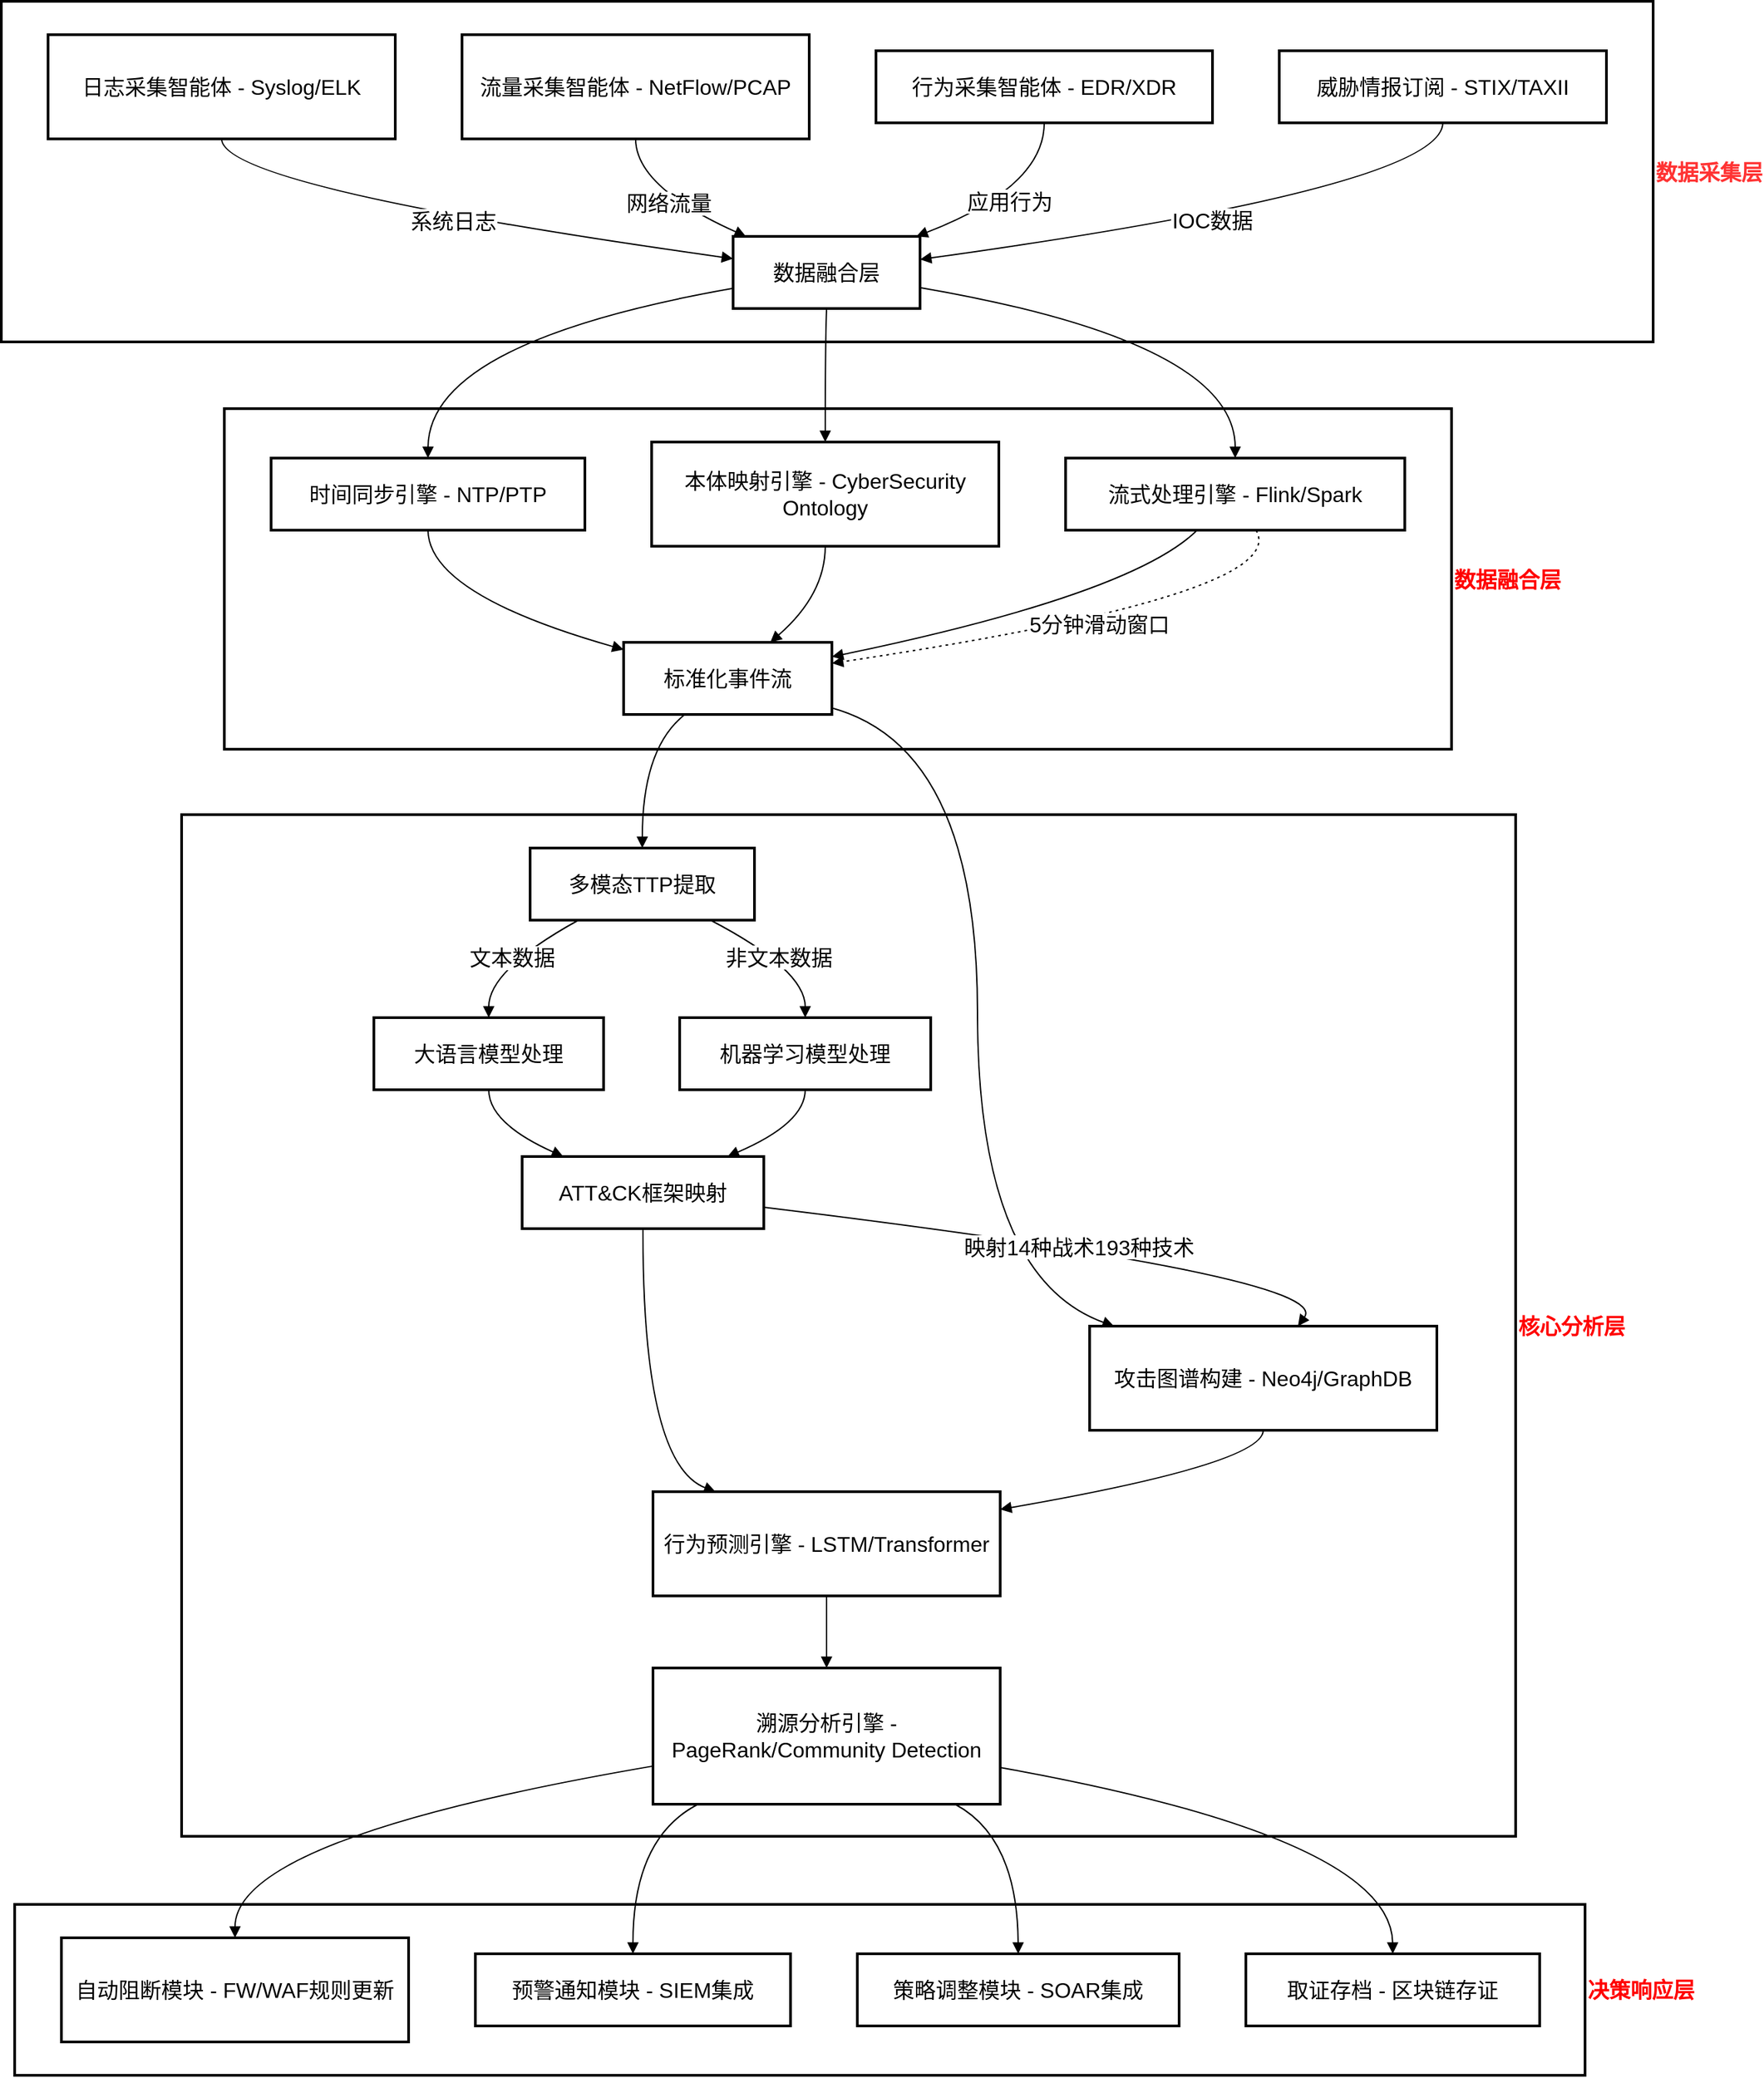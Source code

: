 <mxfile version="26.2.12">
  <diagram name="第 1 页" id="VcLkl0DjtwfKfGCXOayo">
    <mxGraphModel dx="1813" dy="1297" grid="1" gridSize="10" guides="1" tooltips="1" connect="1" arrows="1" fold="1" page="1" pageScale="1" pageWidth="827" pageHeight="1169" math="0" shadow="0">
      <root>
        <mxCell id="0" />
        <mxCell id="1" parent="0" />
        <mxCell id="5BGThOlsVbfI0CAh1rRV-2" value="决策响应层" style="whiteSpace=wrap;strokeWidth=2;fontSize=16;fontStyle=1;fontColor=#FF0000;labelPosition=right;verticalLabelPosition=middle;align=left;verticalAlign=middle;" vertex="1" parent="1">
          <mxGeometry x="30" y="1445" width="1176" height="128" as="geometry" />
        </mxCell>
        <mxCell id="5BGThOlsVbfI0CAh1rRV-3" value="核心分析层" style="whiteSpace=wrap;strokeWidth=2;fontSize=16;fontStyle=1;fontColor=#FF0000;labelPosition=right;verticalLabelPosition=middle;align=left;verticalAlign=middle;" vertex="1" parent="1">
          <mxGeometry x="155" y="629" width="999" height="765" as="geometry" />
        </mxCell>
        <mxCell id="5BGThOlsVbfI0CAh1rRV-4" value="数据融合层" style="whiteSpace=wrap;strokeWidth=2;fontSize=16;fontStyle=1;labelPosition=right;verticalLabelPosition=middle;align=left;verticalAlign=middle;fontColor=#FF0000;" vertex="1" parent="1">
          <mxGeometry x="187" y="325" width="919" height="255" as="geometry" />
        </mxCell>
        <mxCell id="5BGThOlsVbfI0CAh1rRV-5" value="数据采集层" style="whiteSpace=wrap;strokeWidth=2;fontSize=16;fontStyle=1;fontColor=#FF3333;labelPosition=right;verticalLabelPosition=middle;align=left;verticalAlign=middle;" vertex="1" parent="1">
          <mxGeometry x="20" y="20" width="1237" height="255" as="geometry" />
        </mxCell>
        <mxCell id="5BGThOlsVbfI0CAh1rRV-6" value="日志采集智能体 - Syslog/ELK" style="whiteSpace=wrap;strokeWidth=2;fontSize=16;" vertex="1" parent="1">
          <mxGeometry x="55" y="45" width="260" height="78" as="geometry" />
        </mxCell>
        <mxCell id="5BGThOlsVbfI0CAh1rRV-7" value="数据融合层" style="whiteSpace=wrap;strokeWidth=2;fontSize=16;" vertex="1" parent="1">
          <mxGeometry x="568" y="196" width="140" height="54" as="geometry" />
        </mxCell>
        <mxCell id="5BGThOlsVbfI0CAh1rRV-8" value="流量采集智能体 - NetFlow/PCAP" style="whiteSpace=wrap;strokeWidth=2;fontSize=16;" vertex="1" parent="1">
          <mxGeometry x="365" y="45" width="260" height="78" as="geometry" />
        </mxCell>
        <mxCell id="5BGThOlsVbfI0CAh1rRV-9" value="行为采集智能体 - EDR/XDR" style="whiteSpace=wrap;strokeWidth=2;fontSize=16;" vertex="1" parent="1">
          <mxGeometry x="675" y="57" width="252" height="54" as="geometry" />
        </mxCell>
        <mxCell id="5BGThOlsVbfI0CAh1rRV-10" value="威胁情报订阅 - STIX/TAXII" style="whiteSpace=wrap;strokeWidth=2;fontSize=16;" vertex="1" parent="1">
          <mxGeometry x="977" y="57" width="245" height="54" as="geometry" />
        </mxCell>
        <mxCell id="5BGThOlsVbfI0CAh1rRV-11" value="时间同步引擎 - NTP/PTP" style="whiteSpace=wrap;strokeWidth=2;fontSize=16;" vertex="1" parent="1">
          <mxGeometry x="222" y="362" width="235" height="54" as="geometry" />
        </mxCell>
        <mxCell id="5BGThOlsVbfI0CAh1rRV-12" value="本体映射引擎 - CyberSecurity Ontology" style="whiteSpace=wrap;strokeWidth=2;fontSize=16;" vertex="1" parent="1">
          <mxGeometry x="507" y="350" width="260" height="78" as="geometry" />
        </mxCell>
        <mxCell id="5BGThOlsVbfI0CAh1rRV-13" value="流式处理引擎 - Flink/Spark" style="whiteSpace=wrap;strokeWidth=2;fontSize=16;" vertex="1" parent="1">
          <mxGeometry x="817" y="362" width="254" height="54" as="geometry" />
        </mxCell>
        <mxCell id="5BGThOlsVbfI0CAh1rRV-14" value="标准化事件流" style="whiteSpace=wrap;strokeWidth=2;fontSize=16;" vertex="1" parent="1">
          <mxGeometry x="486" y="500" width="156" height="54" as="geometry" />
        </mxCell>
        <mxCell id="5BGThOlsVbfI0CAh1rRV-15" value="多模态TTP提取" style="whiteSpace=wrap;strokeWidth=2;fontSize=16;" vertex="1" parent="1">
          <mxGeometry x="416" y="654" width="168" height="54" as="geometry" />
        </mxCell>
        <mxCell id="5BGThOlsVbfI0CAh1rRV-16" value="大语言模型处理" style="whiteSpace=wrap;strokeWidth=2;fontSize=16;" vertex="1" parent="1">
          <mxGeometry x="299" y="781" width="172" height="54" as="geometry" />
        </mxCell>
        <mxCell id="5BGThOlsVbfI0CAh1rRV-17" value="机器学习模型处理" style="whiteSpace=wrap;strokeWidth=2;fontSize=16;" vertex="1" parent="1">
          <mxGeometry x="528" y="781" width="188" height="54" as="geometry" />
        </mxCell>
        <mxCell id="5BGThOlsVbfI0CAh1rRV-18" value="ATT&amp;CK框架映射" style="whiteSpace=wrap;strokeWidth=2;fontSize=16;" vertex="1" parent="1">
          <mxGeometry x="410" y="885" width="181" height="54" as="geometry" />
        </mxCell>
        <mxCell id="5BGThOlsVbfI0CAh1rRV-19" value="攻击图谱构建 - Neo4j/GraphDB" style="whiteSpace=wrap;strokeWidth=2;fontSize=16;" vertex="1" parent="1">
          <mxGeometry x="835" y="1012" width="260" height="78" as="geometry" />
        </mxCell>
        <mxCell id="5BGThOlsVbfI0CAh1rRV-20" value="行为预测引擎 - LSTM/Transformer" style="whiteSpace=wrap;strokeWidth=2;fontSize=16;" vertex="1" parent="1">
          <mxGeometry x="508" y="1136" width="260" height="78" as="geometry" />
        </mxCell>
        <mxCell id="5BGThOlsVbfI0CAh1rRV-21" value="溯源分析引擎 - PageRank/Community Detection" style="whiteSpace=wrap;strokeWidth=2;fontSize=16;" vertex="1" parent="1">
          <mxGeometry x="508" y="1268" width="260" height="102" as="geometry" />
        </mxCell>
        <mxCell id="5BGThOlsVbfI0CAh1rRV-22" value="自动阻断模块 - FW/WAF规则更新" style="whiteSpace=wrap;strokeWidth=2;fontSize=16;" vertex="1" parent="1">
          <mxGeometry x="65" y="1470" width="260" height="78" as="geometry" />
        </mxCell>
        <mxCell id="5BGThOlsVbfI0CAh1rRV-23" value="预警通知模块 - SIEM集成" style="whiteSpace=wrap;strokeWidth=2;fontSize=16;" vertex="1" parent="1">
          <mxGeometry x="375" y="1482" width="236" height="54" as="geometry" />
        </mxCell>
        <mxCell id="5BGThOlsVbfI0CAh1rRV-24" value="策略调整模块 - SOAR集成" style="whiteSpace=wrap;strokeWidth=2;fontSize=16;" vertex="1" parent="1">
          <mxGeometry x="661" y="1482" width="241" height="54" as="geometry" />
        </mxCell>
        <mxCell id="5BGThOlsVbfI0CAh1rRV-25" value="取证存档 - 区块链存证" style="whiteSpace=wrap;strokeWidth=2;fontSize=16;" vertex="1" parent="1">
          <mxGeometry x="952" y="1482" width="220" height="54" as="geometry" />
        </mxCell>
        <mxCell id="5BGThOlsVbfI0CAh1rRV-30" value="系统日志" style="curved=1;startArrow=none;endArrow=block;exitX=0.5;exitY=1;entryX=0;entryY=0.31;rounded=0;fontSize=16;" edge="1" parent="1" source="5BGThOlsVbfI0CAh1rRV-6" target="5BGThOlsVbfI0CAh1rRV-7">
          <mxGeometry relative="1" as="geometry">
            <Array as="points">
              <mxPoint x="185" y="159" />
            </Array>
          </mxGeometry>
        </mxCell>
        <mxCell id="5BGThOlsVbfI0CAh1rRV-31" value="网络流量" style="curved=1;startArrow=none;endArrow=block;exitX=0.5;exitY=1;entryX=0.06;entryY=-0.01;rounded=0;fontSize=16;" edge="1" parent="1" source="5BGThOlsVbfI0CAh1rRV-8" target="5BGThOlsVbfI0CAh1rRV-7">
          <mxGeometry relative="1" as="geometry">
            <Array as="points">
              <mxPoint x="495" y="159" />
            </Array>
          </mxGeometry>
        </mxCell>
        <mxCell id="5BGThOlsVbfI0CAh1rRV-32" value="应用行为" style="curved=1;startArrow=none;endArrow=block;exitX=0.5;exitY=1;entryX=0.99;entryY=-0.01;rounded=0;fontSize=16;" edge="1" parent="1" source="5BGThOlsVbfI0CAh1rRV-9" target="5BGThOlsVbfI0CAh1rRV-7">
          <mxGeometry relative="1" as="geometry">
            <Array as="points">
              <mxPoint x="801" y="159" />
            </Array>
          </mxGeometry>
        </mxCell>
        <mxCell id="5BGThOlsVbfI0CAh1rRV-33" value="IOC数据" style="curved=1;startArrow=none;endArrow=block;exitX=0.5;exitY=1;entryX=1;entryY=0.32;rounded=0;fontSize=16;" edge="1" parent="1" source="5BGThOlsVbfI0CAh1rRV-10" target="5BGThOlsVbfI0CAh1rRV-7">
          <mxGeometry relative="1" as="geometry">
            <Array as="points">
              <mxPoint x="1099" y="159" />
            </Array>
          </mxGeometry>
        </mxCell>
        <mxCell id="5BGThOlsVbfI0CAh1rRV-34" value="" style="curved=1;startArrow=none;endArrow=block;exitX=0;exitY=0.72;entryX=0.5;entryY=-0.01;rounded=0;fontSize=16;" edge="1" parent="1" source="5BGThOlsVbfI0CAh1rRV-7" target="5BGThOlsVbfI0CAh1rRV-11">
          <mxGeometry relative="1" as="geometry">
            <Array as="points">
              <mxPoint x="340" y="275" />
            </Array>
          </mxGeometry>
        </mxCell>
        <mxCell id="5BGThOlsVbfI0CAh1rRV-35" value="" style="curved=1;startArrow=none;endArrow=block;exitX=0.5;exitY=0.99;entryX=0.5;entryY=0;rounded=0;fontSize=16;" edge="1" parent="1" source="5BGThOlsVbfI0CAh1rRV-7" target="5BGThOlsVbfI0CAh1rRV-12">
          <mxGeometry relative="1" as="geometry">
            <Array as="points">
              <mxPoint x="637" y="275" />
            </Array>
          </mxGeometry>
        </mxCell>
        <mxCell id="5BGThOlsVbfI0CAh1rRV-36" value="" style="curved=1;startArrow=none;endArrow=block;exitX=1;exitY=0.71;entryX=0.5;entryY=-0.01;rounded=0;fontSize=16;" edge="1" parent="1" source="5BGThOlsVbfI0CAh1rRV-7" target="5BGThOlsVbfI0CAh1rRV-13">
          <mxGeometry relative="1" as="geometry">
            <Array as="points">
              <mxPoint x="944" y="275" />
            </Array>
          </mxGeometry>
        </mxCell>
        <mxCell id="5BGThOlsVbfI0CAh1rRV-37" value="" style="curved=1;startArrow=none;endArrow=block;exitX=0.5;exitY=0.99;entryX=0;entryY=0.1;rounded=0;fontSize=16;" edge="1" parent="1" source="5BGThOlsVbfI0CAh1rRV-11" target="5BGThOlsVbfI0CAh1rRV-14">
          <mxGeometry relative="1" as="geometry">
            <Array as="points">
              <mxPoint x="340" y="464" />
            </Array>
          </mxGeometry>
        </mxCell>
        <mxCell id="5BGThOlsVbfI0CAh1rRV-38" value="" style="curved=1;startArrow=none;endArrow=block;exitX=0.5;exitY=1;entryX=0.7;entryY=0.01;rounded=0;fontSize=16;" edge="1" parent="1" source="5BGThOlsVbfI0CAh1rRV-12" target="5BGThOlsVbfI0CAh1rRV-14">
          <mxGeometry relative="1" as="geometry">
            <Array as="points">
              <mxPoint x="637" y="464" />
            </Array>
          </mxGeometry>
        </mxCell>
        <mxCell id="5BGThOlsVbfI0CAh1rRV-39" value="" style="curved=1;startArrow=none;endArrow=block;exitX=0.39;exitY=0.99;entryX=1;entryY=0.2;rounded=0;fontSize=16;" edge="1" parent="1" source="5BGThOlsVbfI0CAh1rRV-13" target="5BGThOlsVbfI0CAh1rRV-14">
          <mxGeometry relative="1" as="geometry">
            <Array as="points">
              <mxPoint x="867" y="464" />
            </Array>
          </mxGeometry>
        </mxCell>
        <mxCell id="5BGThOlsVbfI0CAh1rRV-40" value="" style="curved=1;startArrow=none;endArrow=block;exitX=0.29;exitY=1.01;entryX=0.5;entryY=0.01;rounded=0;fontSize=16;" edge="1" parent="1" source="5BGThOlsVbfI0CAh1rRV-14" target="5BGThOlsVbfI0CAh1rRV-15">
          <mxGeometry relative="1" as="geometry">
            <Array as="points">
              <mxPoint x="500" y="579" />
            </Array>
          </mxGeometry>
        </mxCell>
        <mxCell id="5BGThOlsVbfI0CAh1rRV-41" value="文本数据" style="curved=1;startArrow=none;endArrow=block;exitX=0.21;exitY=1.01;entryX=0.5;entryY=0;rounded=0;fontSize=16;" edge="1" parent="1" source="5BGThOlsVbfI0CAh1rRV-15" target="5BGThOlsVbfI0CAh1rRV-16">
          <mxGeometry relative="1" as="geometry">
            <Array as="points">
              <mxPoint x="385" y="745" />
            </Array>
          </mxGeometry>
        </mxCell>
        <mxCell id="5BGThOlsVbfI0CAh1rRV-42" value="非文本数据" style="curved=1;startArrow=none;endArrow=block;exitX=0.81;exitY=1.01;entryX=0.5;entryY=0;rounded=0;fontSize=16;" edge="1" parent="1" source="5BGThOlsVbfI0CAh1rRV-15" target="5BGThOlsVbfI0CAh1rRV-17">
          <mxGeometry relative="1" as="geometry">
            <Array as="points">
              <mxPoint x="622" y="745" />
            </Array>
          </mxGeometry>
        </mxCell>
        <mxCell id="5BGThOlsVbfI0CAh1rRV-43" value="" style="curved=1;startArrow=none;endArrow=block;exitX=0.5;exitY=1;entryX=0.17;entryY=0;rounded=0;fontSize=16;" edge="1" parent="1" source="5BGThOlsVbfI0CAh1rRV-16" target="5BGThOlsVbfI0CAh1rRV-18">
          <mxGeometry relative="1" as="geometry">
            <Array as="points">
              <mxPoint x="385" y="860" />
            </Array>
          </mxGeometry>
        </mxCell>
        <mxCell id="5BGThOlsVbfI0CAh1rRV-44" value="" style="curved=1;startArrow=none;endArrow=block;exitX=0.5;exitY=1;entryX=0.85;entryY=0;rounded=0;fontSize=16;" edge="1" parent="1" source="5BGThOlsVbfI0CAh1rRV-17" target="5BGThOlsVbfI0CAh1rRV-18">
          <mxGeometry relative="1" as="geometry">
            <Array as="points">
              <mxPoint x="622" y="860" />
            </Array>
          </mxGeometry>
        </mxCell>
        <mxCell id="5BGThOlsVbfI0CAh1rRV-45" value="" style="curved=1;startArrow=none;endArrow=block;exitX=1;exitY=0.91;entryX=0.07;entryY=0;rounded=0;fontSize=16;" edge="1" parent="1" source="5BGThOlsVbfI0CAh1rRV-14" target="5BGThOlsVbfI0CAh1rRV-19">
          <mxGeometry relative="1" as="geometry">
            <Array as="points">
              <mxPoint x="751" y="579" />
              <mxPoint x="751" y="975" />
            </Array>
          </mxGeometry>
        </mxCell>
        <mxCell id="5BGThOlsVbfI0CAh1rRV-46" value="" style="curved=1;startArrow=none;endArrow=block;exitX=0.5;exitY=1;entryX=0.18;entryY=0;rounded=0;fontSize=16;" edge="1" parent="1" source="5BGThOlsVbfI0CAh1rRV-18" target="5BGThOlsVbfI0CAh1rRV-20">
          <mxGeometry relative="1" as="geometry">
            <Array as="points">
              <mxPoint x="500" y="1115" />
            </Array>
          </mxGeometry>
        </mxCell>
        <mxCell id="5BGThOlsVbfI0CAh1rRV-47" value="" style="curved=1;startArrow=none;endArrow=block;exitX=0.5;exitY=1;entryX=1;entryY=0.17;rounded=0;fontSize=16;" edge="1" parent="1" source="5BGThOlsVbfI0CAh1rRV-19" target="5BGThOlsVbfI0CAh1rRV-20">
          <mxGeometry relative="1" as="geometry">
            <Array as="points">
              <mxPoint x="965" y="1115" />
            </Array>
          </mxGeometry>
        </mxCell>
        <mxCell id="5BGThOlsVbfI0CAh1rRV-48" value="" style="curved=1;startArrow=none;endArrow=block;exitX=0.5;exitY=1;entryX=0.5;entryY=0;rounded=0;fontSize=16;" edge="1" parent="1" source="5BGThOlsVbfI0CAh1rRV-20" target="5BGThOlsVbfI0CAh1rRV-21">
          <mxGeometry relative="1" as="geometry">
            <Array as="points" />
          </mxGeometry>
        </mxCell>
        <mxCell id="5BGThOlsVbfI0CAh1rRV-49" value="" style="curved=1;startArrow=none;endArrow=block;exitX=0;exitY=0.72;entryX=0.5;entryY=0;rounded=0;fontSize=16;" edge="1" parent="1" source="5BGThOlsVbfI0CAh1rRV-21" target="5BGThOlsVbfI0CAh1rRV-22">
          <mxGeometry relative="1" as="geometry">
            <Array as="points">
              <mxPoint x="195" y="1395" />
            </Array>
          </mxGeometry>
        </mxCell>
        <mxCell id="5BGThOlsVbfI0CAh1rRV-50" value="" style="curved=1;startArrow=none;endArrow=block;exitX=0.13;exitY=1;entryX=0.5;entryY=-0.01;rounded=0;fontSize=16;" edge="1" parent="1" source="5BGThOlsVbfI0CAh1rRV-21" target="5BGThOlsVbfI0CAh1rRV-23">
          <mxGeometry relative="1" as="geometry">
            <Array as="points">
              <mxPoint x="493" y="1395" />
            </Array>
          </mxGeometry>
        </mxCell>
        <mxCell id="5BGThOlsVbfI0CAh1rRV-51" value="" style="curved=1;startArrow=none;endArrow=block;exitX=0.87;exitY=1;entryX=0.5;entryY=-0.01;rounded=0;fontSize=16;" edge="1" parent="1" source="5BGThOlsVbfI0CAh1rRV-21" target="5BGThOlsVbfI0CAh1rRV-24">
          <mxGeometry relative="1" as="geometry">
            <Array as="points">
              <mxPoint x="781" y="1395" />
            </Array>
          </mxGeometry>
        </mxCell>
        <mxCell id="5BGThOlsVbfI0CAh1rRV-52" value="" style="curved=1;startArrow=none;endArrow=block;exitX=1;exitY=0.73;entryX=0.5;entryY=-0.01;rounded=0;fontSize=16;" edge="1" parent="1" source="5BGThOlsVbfI0CAh1rRV-21" target="5BGThOlsVbfI0CAh1rRV-25">
          <mxGeometry relative="1" as="geometry">
            <Array as="points">
              <mxPoint x="1061" y="1395" />
            </Array>
          </mxGeometry>
        </mxCell>
        <mxCell id="5BGThOlsVbfI0CAh1rRV-57" value="5分钟滑动窗口" style="curved=1;dashed=1;dashPattern=2 3;startArrow=none;endArrow=block;exitX=0.56;exitY=0.99;entryX=1;entryY=0.29;rounded=0;fontSize=16;" edge="1" parent="1" source="5BGThOlsVbfI0CAh1rRV-13" target="5BGThOlsVbfI0CAh1rRV-14">
          <mxGeometry relative="1" as="geometry">
            <Array as="points">
              <mxPoint x="988" y="464" />
            </Array>
          </mxGeometry>
        </mxCell>
        <mxCell id="5BGThOlsVbfI0CAh1rRV-58" value="映射14种战术193种技术" style="curved=1;startArrow=none;endArrow=block;exitX=0.99;exitY=0.7;entryX=0.6;entryY=0;rounded=0;fontSize=16;" edge="1" parent="1" source="5BGThOlsVbfI0CAh1rRV-18" target="5BGThOlsVbfI0CAh1rRV-19">
          <mxGeometry relative="1" as="geometry">
            <Array as="points">
              <mxPoint x="1018" y="975" />
            </Array>
          </mxGeometry>
        </mxCell>
      </root>
    </mxGraphModel>
  </diagram>
</mxfile>
